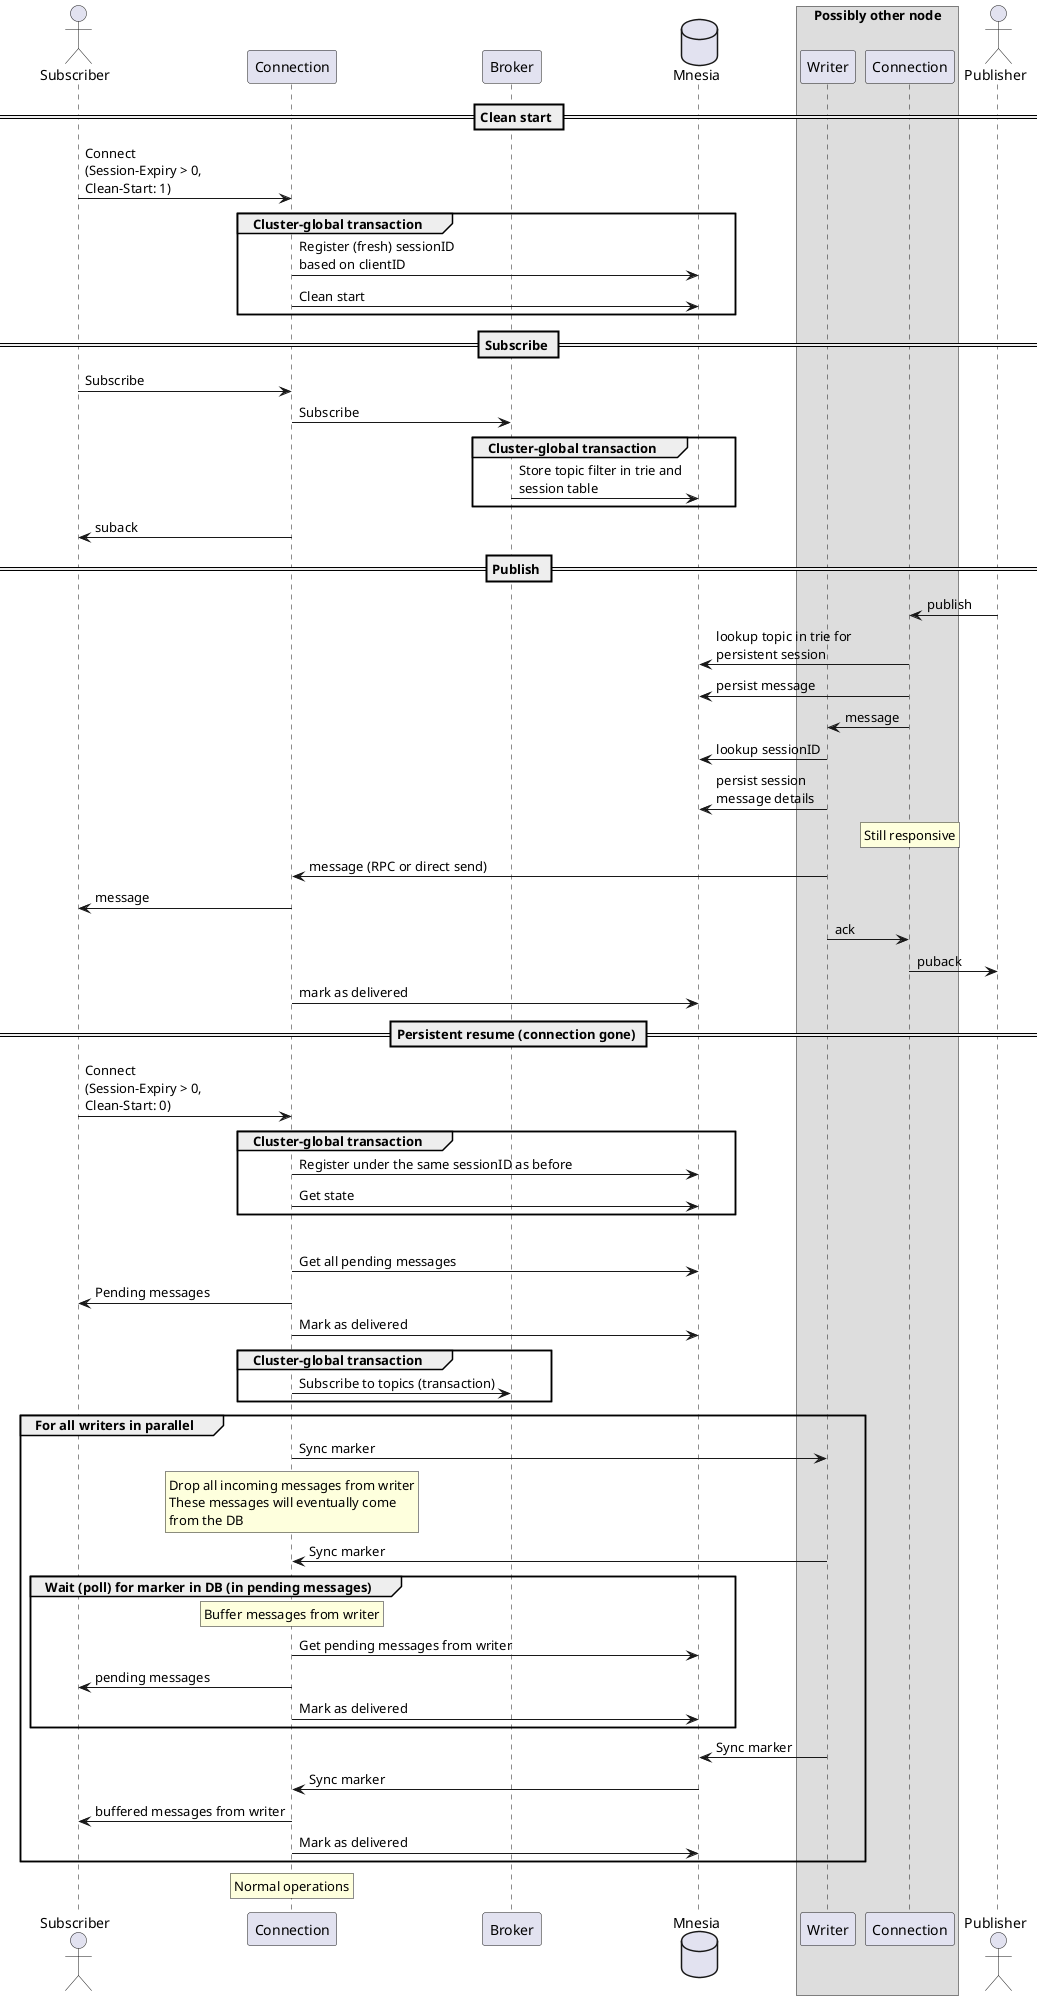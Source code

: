 @startuml

actor Subscriber as sub
participant Connection as subcon
participant Broker as broker
database Mnesia as mnesia
box "Possibly other node"
  participant Writer as writer
  participant Connection as pubcon
end box
actor Publisher as pub

== Clean start ==
sub -> subcon : Connect\n(Session-Expiry > 0,\nClean-Start: 1)
group Cluster-global transaction
  subcon -> mnesia : Register (fresh) sessionID\nbased on clientID
  subcon -> mnesia : Clean start
end

== Subscribe ==
sub -> subcon : Subscribe
subcon -> broker : Subscribe
group Cluster-global transaction
  broker -> mnesia : Store topic filter in trie and\nsession table
end group
subcon -> sub : suback

== Publish ==
pub -> pubcon : publish
pubcon -> mnesia : lookup topic in trie for\npersistent session
pubcon -> mnesia : persist message
pubcon -> writer : message
writer -> mnesia : lookup sessionID
writer -> mnesia : persist session\nmessage details
rnote over pubcon
  Still responsive
endrnote
writer -> subcon : message (RPC or direct send)
subcon -> sub : message
writer -> pubcon : ack
pubcon -> pub : puback
subcon -> mnesia : mark as delivered


== Persistent resume (connection gone) ==
sub -> subcon : Connect\n(Session-Expiry > 0,\nClean-Start: 0)
group Cluster-global transaction
  subcon -> mnesia : Register under the same sessionID as before
  subcon -> mnesia : Get state
end group
group Recovery state machine
  subcon -> mnesia : Get all pending messages
  subcon -> sub : Pending messages
  subcon -> mnesia : Mark as delivered
  group Cluster-global transaction
    subcon -> broker : Subscribe to topics (transaction)
  end group
  group For all writers in parallel
    subcon -> writer : Sync marker
    rnote over subcon
      Drop all incoming messages from writer
      These messages will eventually come
      from the DB
    end rnote
    writer -> subcon : Sync marker
    group Wait (poll) for marker in DB (in pending messages)
      rnote over subcon
        Buffer messages from writer
      end rnote
      subcon -> mnesia : Get pending messages from writer
      subcon -> sub : pending messages
      subcon -> mnesia : Mark as delivered
    end group
    writer -> mnesia : Sync marker
    mnesia -> subcon : Sync marker
    subcon -> sub : buffered messages from writer
    subcon -> mnesia : Mark as delivered
  end group
  rnote over subcon
    Normal operations
  end rnote

@enduml
